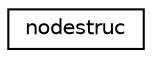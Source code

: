 digraph "Graphical Class Hierarchy"
{
 // INTERACTIVE_SVG=YES
  edge [fontname="Helvetica",fontsize="10",labelfontname="Helvetica",labelfontsize="10"];
  node [fontname="Helvetica",fontsize="10",shape=record];
  rankdir="LR";
  Node0 [label="nodestruc",height=0.2,width=0.4,color="black", fillcolor="white", style="filled",URL="$structnodestruc.html"];
}
